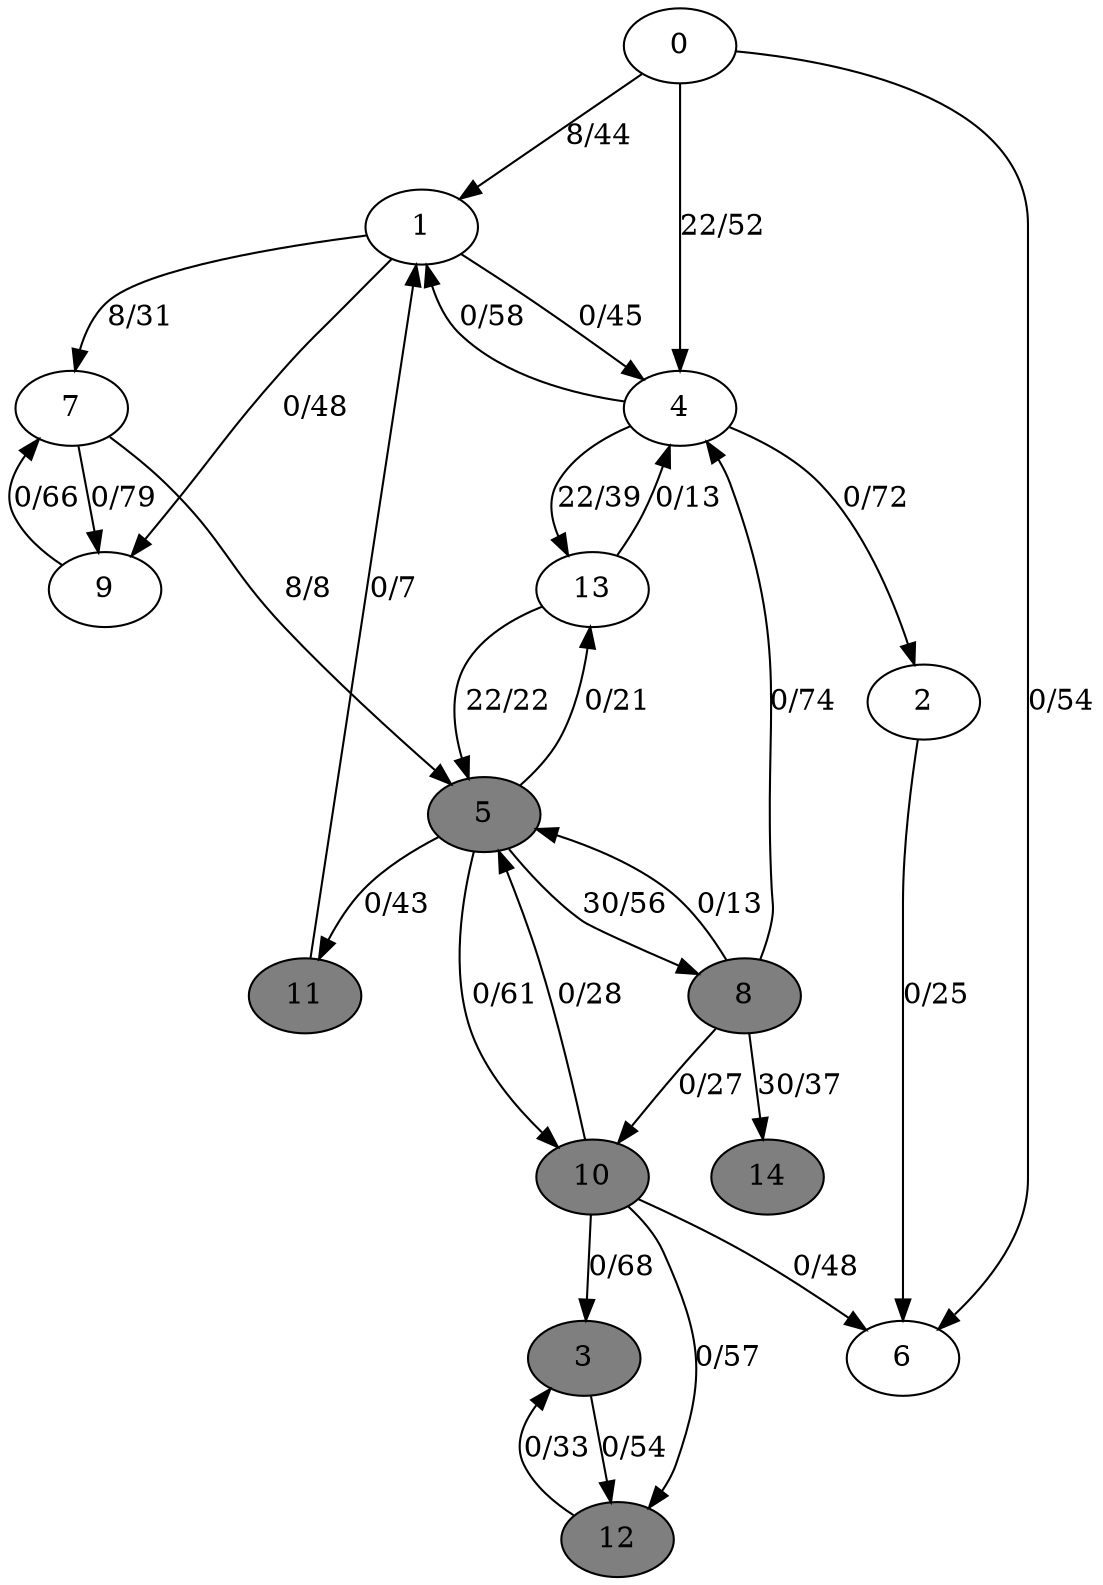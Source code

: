 digraph G {
	0[style=filled fillcolor=grey100];
	0->1[label ="8/44"] ;
	0->4[label ="22/52"] ;
	0->6[label ="0/54"] ;
	1[style=filled fillcolor=grey100];
	1->4[label ="0/45"] ;
	1->7[label ="8/31"] ;
	1->9[label ="0/48"] ;
	2[style=filled fillcolor=grey100];
	2->6[label ="0/25"] ;
	3[style=filled fillcolor=grey50];
	3->12[label ="0/54"] ;
	4[style=filled fillcolor=grey100];
	4->1[label ="0/58"] ;
	4->2[label ="0/72"] ;
	4->13[label ="22/39"] ;
	5[style=filled fillcolor=grey50];
	5->8[label ="30/56"] ;
	5->10[label ="0/61"] ;
	5->11[label ="0/43"] ;
	5->13[label ="0/21"] ;
	6[style=filled fillcolor=grey100];
	7[style=filled fillcolor=grey100];
	7->5[label ="8/8"] ;
	7->9[label ="0/79"] ;
	8[style=filled fillcolor=grey50];
	8->4[label ="0/74"] ;
	8->5[label ="0/13"] ;
	8->10[label ="0/27"] ;
	8->14[label ="30/37"] ;
	9[style=filled fillcolor=grey100];
	9->7[label ="0/66"] ;
	10[style=filled fillcolor=grey50];
	10->3[label ="0/68"] ;
	10->5[label ="0/28"] ;
	10->6[label ="0/48"] ;
	10->12[label ="0/57"] ;
	11[style=filled fillcolor=grey50];
	11->1[label ="0/7"] ;
	12[style=filled fillcolor=grey50];
	12->3[label ="0/33"] ;
	13[style=filled fillcolor=grey100];
	13->4[label ="0/13"] ;
	13->5[label ="22/22"] ;
	14[style=filled fillcolor=grey50];
}

